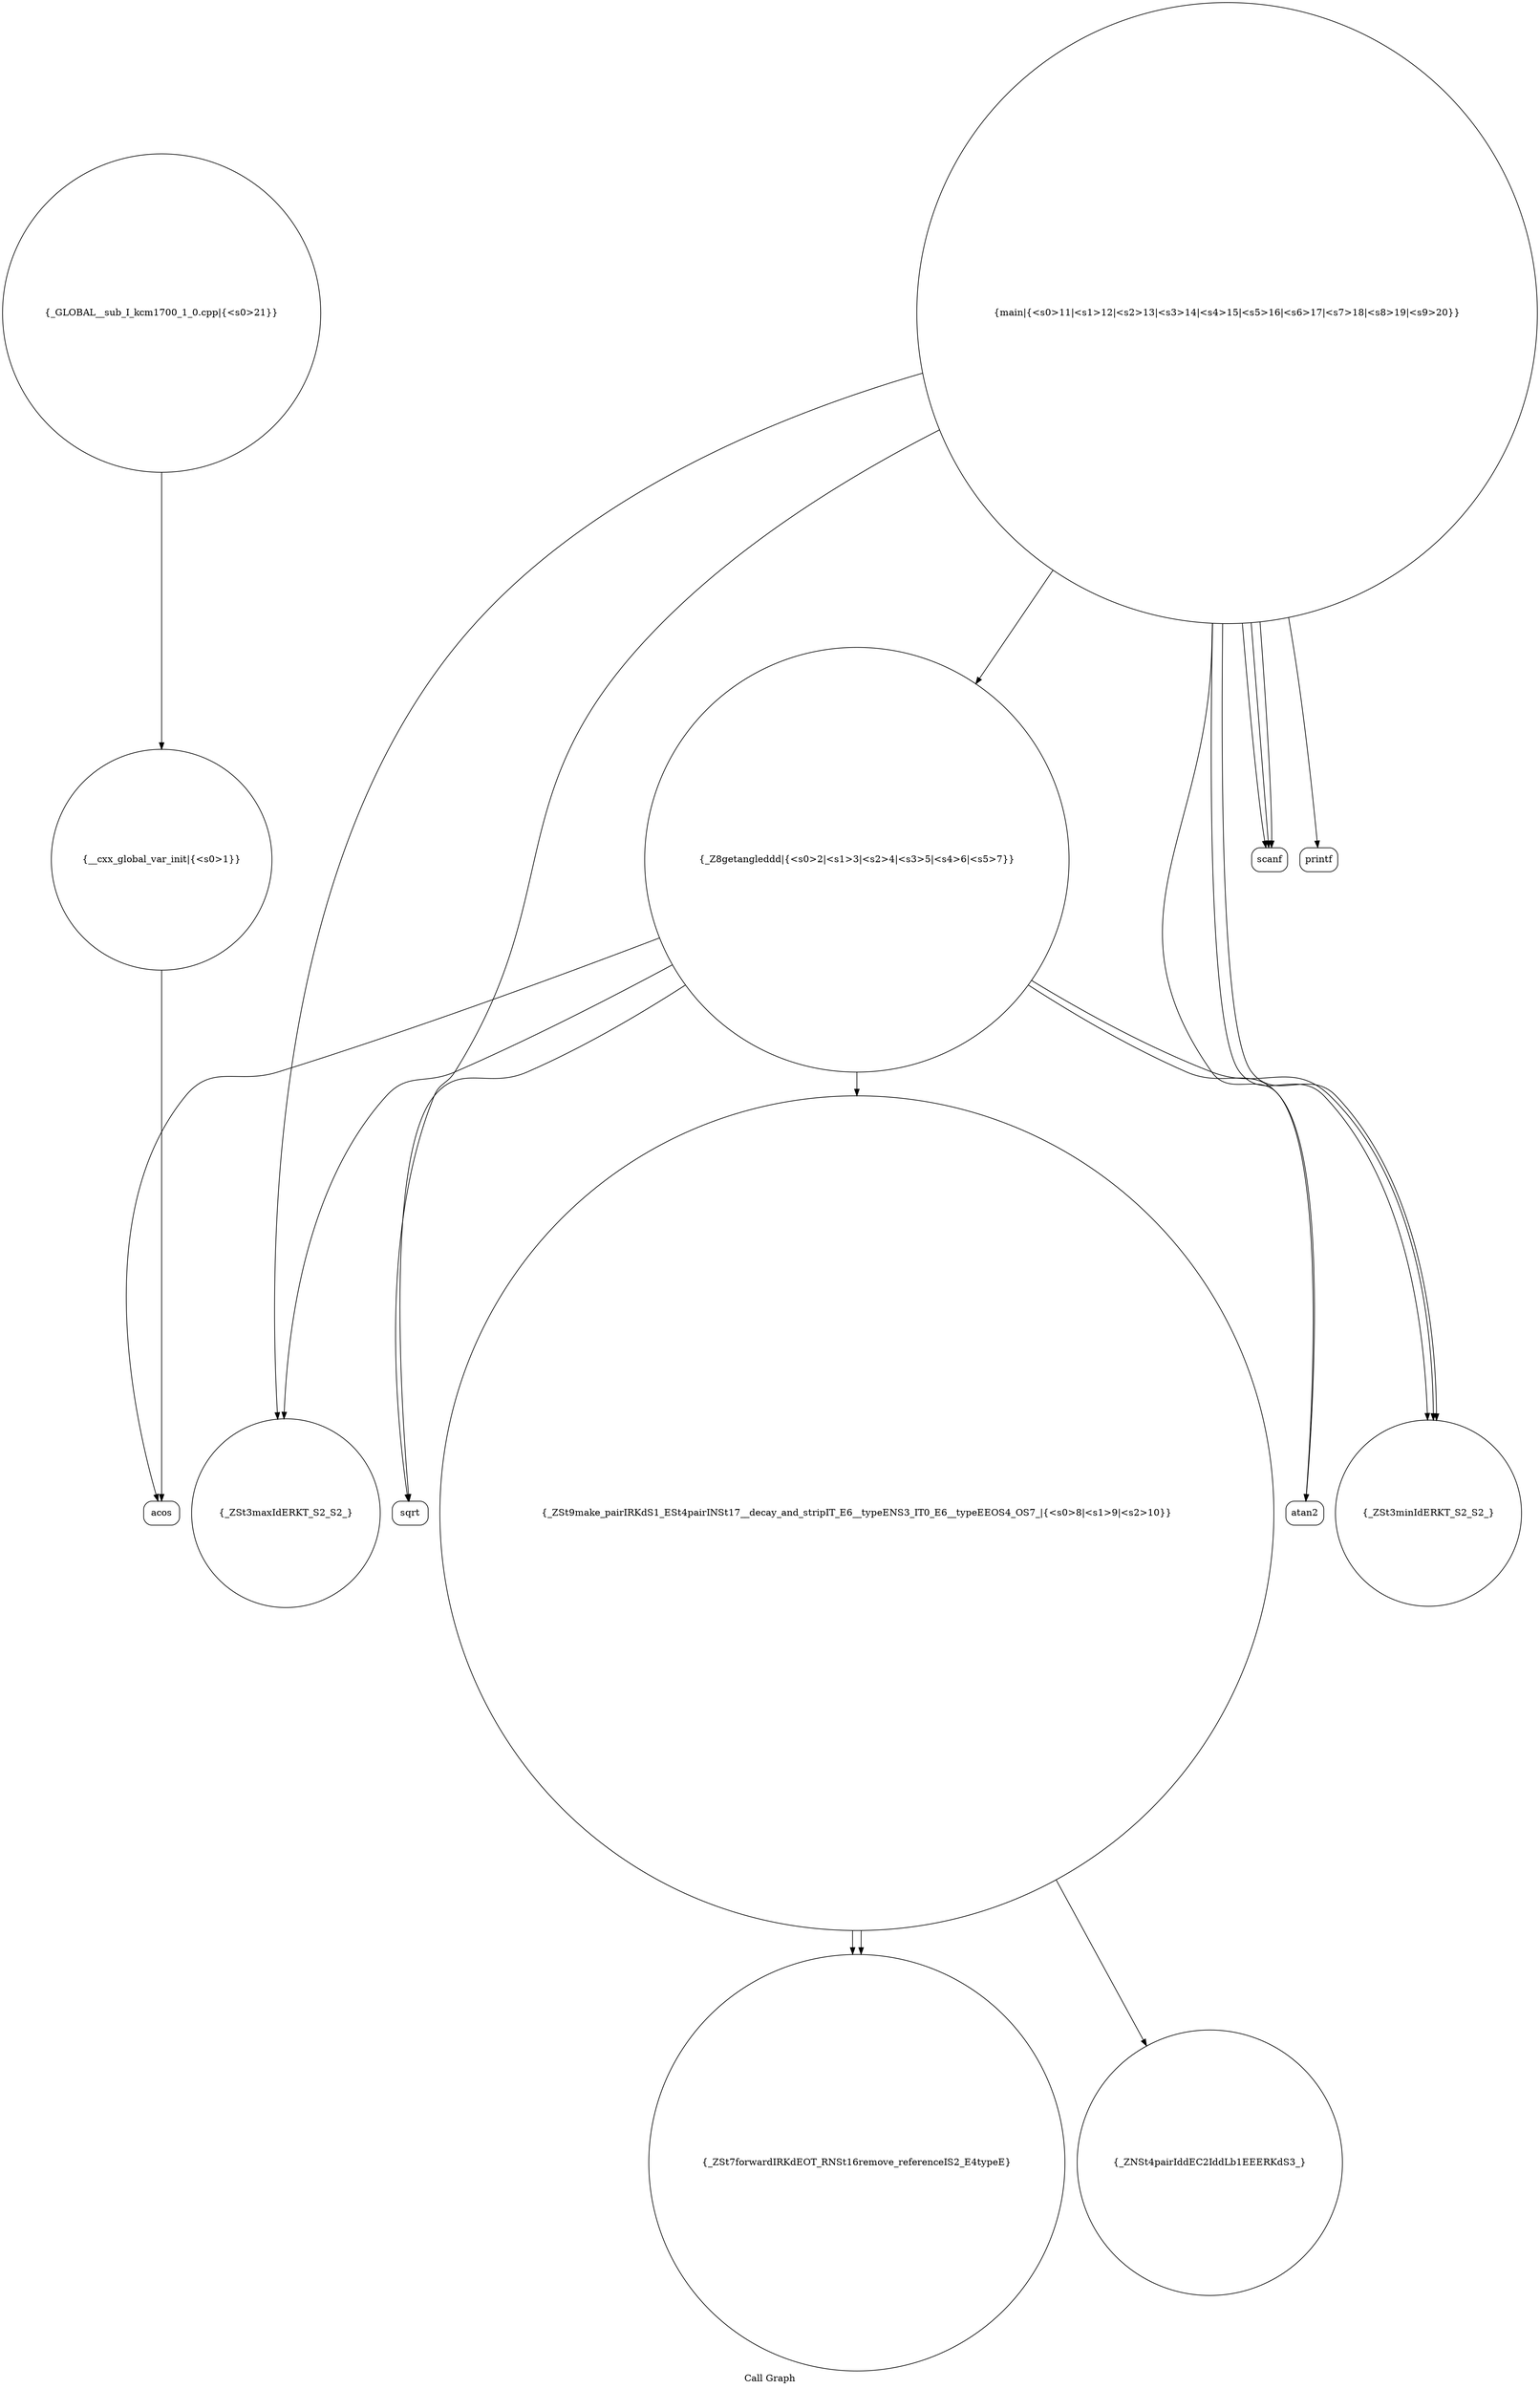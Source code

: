 digraph "Call Graph" {
	label="Call Graph";

	Node0x558c4386ed80 [shape=record,shape=circle,label="{__cxx_global_var_init|{<s0>1}}"];
	Node0x558c4386ed80:s0 -> Node0x558c4386f210[color=black];
	Node0x558c4386f510 [shape=record,shape=circle,label="{_ZSt3maxIdERKT_S2_S2_}"];
	Node0x558c4386f290 [shape=record,shape=circle,label="{_Z8getangleddd|{<s0>2|<s1>3|<s2>4|<s3>5|<s4>6|<s5>7}}"];
	Node0x558c4386f290:s0 -> Node0x558c4386f310[color=black];
	Node0x558c4386f290:s1 -> Node0x558c4386f210[color=black];
	Node0x558c4386f290:s2 -> Node0x558c4386f390[color=black];
	Node0x558c4386f290:s3 -> Node0x558c4386f490[color=black];
	Node0x558c4386f290:s4 -> Node0x558c4386f510[color=black];
	Node0x558c4386f290:s5 -> Node0x558c4386f410[color=black];
	Node0x558c4386f610 [shape=record,shape=Mrecord,label="{scanf}"];
	Node0x558c4386f390 [shape=record,shape=Mrecord,label="{atan2}"];
	Node0x558c4386f710 [shape=record,shape=circle,label="{_ZSt7forwardIRKdEOT_RNSt16remove_referenceIS2_E4typeE}"];
	Node0x558c4386f490 [shape=record,shape=circle,label="{_ZSt3minIdERKT_S2_S2_}"];
	Node0x558c4386f810 [shape=record,shape=circle,label="{_GLOBAL__sub_I_kcm1700_1_0.cpp|{<s0>21}}"];
	Node0x558c4386f810:s0 -> Node0x558c4386ed80[color=black];
	Node0x558c4386f210 [shape=record,shape=Mrecord,label="{acos}"];
	Node0x558c4386f590 [shape=record,shape=circle,label="{main|{<s0>11|<s1>12|<s2>13|<s3>14|<s4>15|<s5>16|<s6>17|<s7>18|<s8>19|<s9>20}}"];
	Node0x558c4386f590:s0 -> Node0x558c4386f610[color=black];
	Node0x558c4386f590:s1 -> Node0x558c4386f610[color=black];
	Node0x558c4386f590:s2 -> Node0x558c4386f610[color=black];
	Node0x558c4386f590:s3 -> Node0x558c4386f310[color=black];
	Node0x558c4386f590:s4 -> Node0x558c4386f390[color=black];
	Node0x558c4386f590:s5 -> Node0x558c4386f290[color=black];
	Node0x558c4386f590:s6 -> Node0x558c4386f510[color=black];
	Node0x558c4386f590:s7 -> Node0x558c4386f490[color=black];
	Node0x558c4386f590:s8 -> Node0x558c4386f490[color=black];
	Node0x558c4386f590:s9 -> Node0x558c4386f690[color=black];
	Node0x558c4386f310 [shape=record,shape=Mrecord,label="{sqrt}"];
	Node0x558c4386f690 [shape=record,shape=Mrecord,label="{printf}"];
	Node0x558c4386f410 [shape=record,shape=circle,label="{_ZSt9make_pairIRKdS1_ESt4pairINSt17__decay_and_stripIT_E6__typeENS3_IT0_E6__typeEEOS4_OS7_|{<s0>8|<s1>9|<s2>10}}"];
	Node0x558c4386f410:s0 -> Node0x558c4386f710[color=black];
	Node0x558c4386f410:s1 -> Node0x558c4386f710[color=black];
	Node0x558c4386f410:s2 -> Node0x558c4386f790[color=black];
	Node0x558c4386f790 [shape=record,shape=circle,label="{_ZNSt4pairIddEC2IddLb1EEERKdS3_}"];
}
